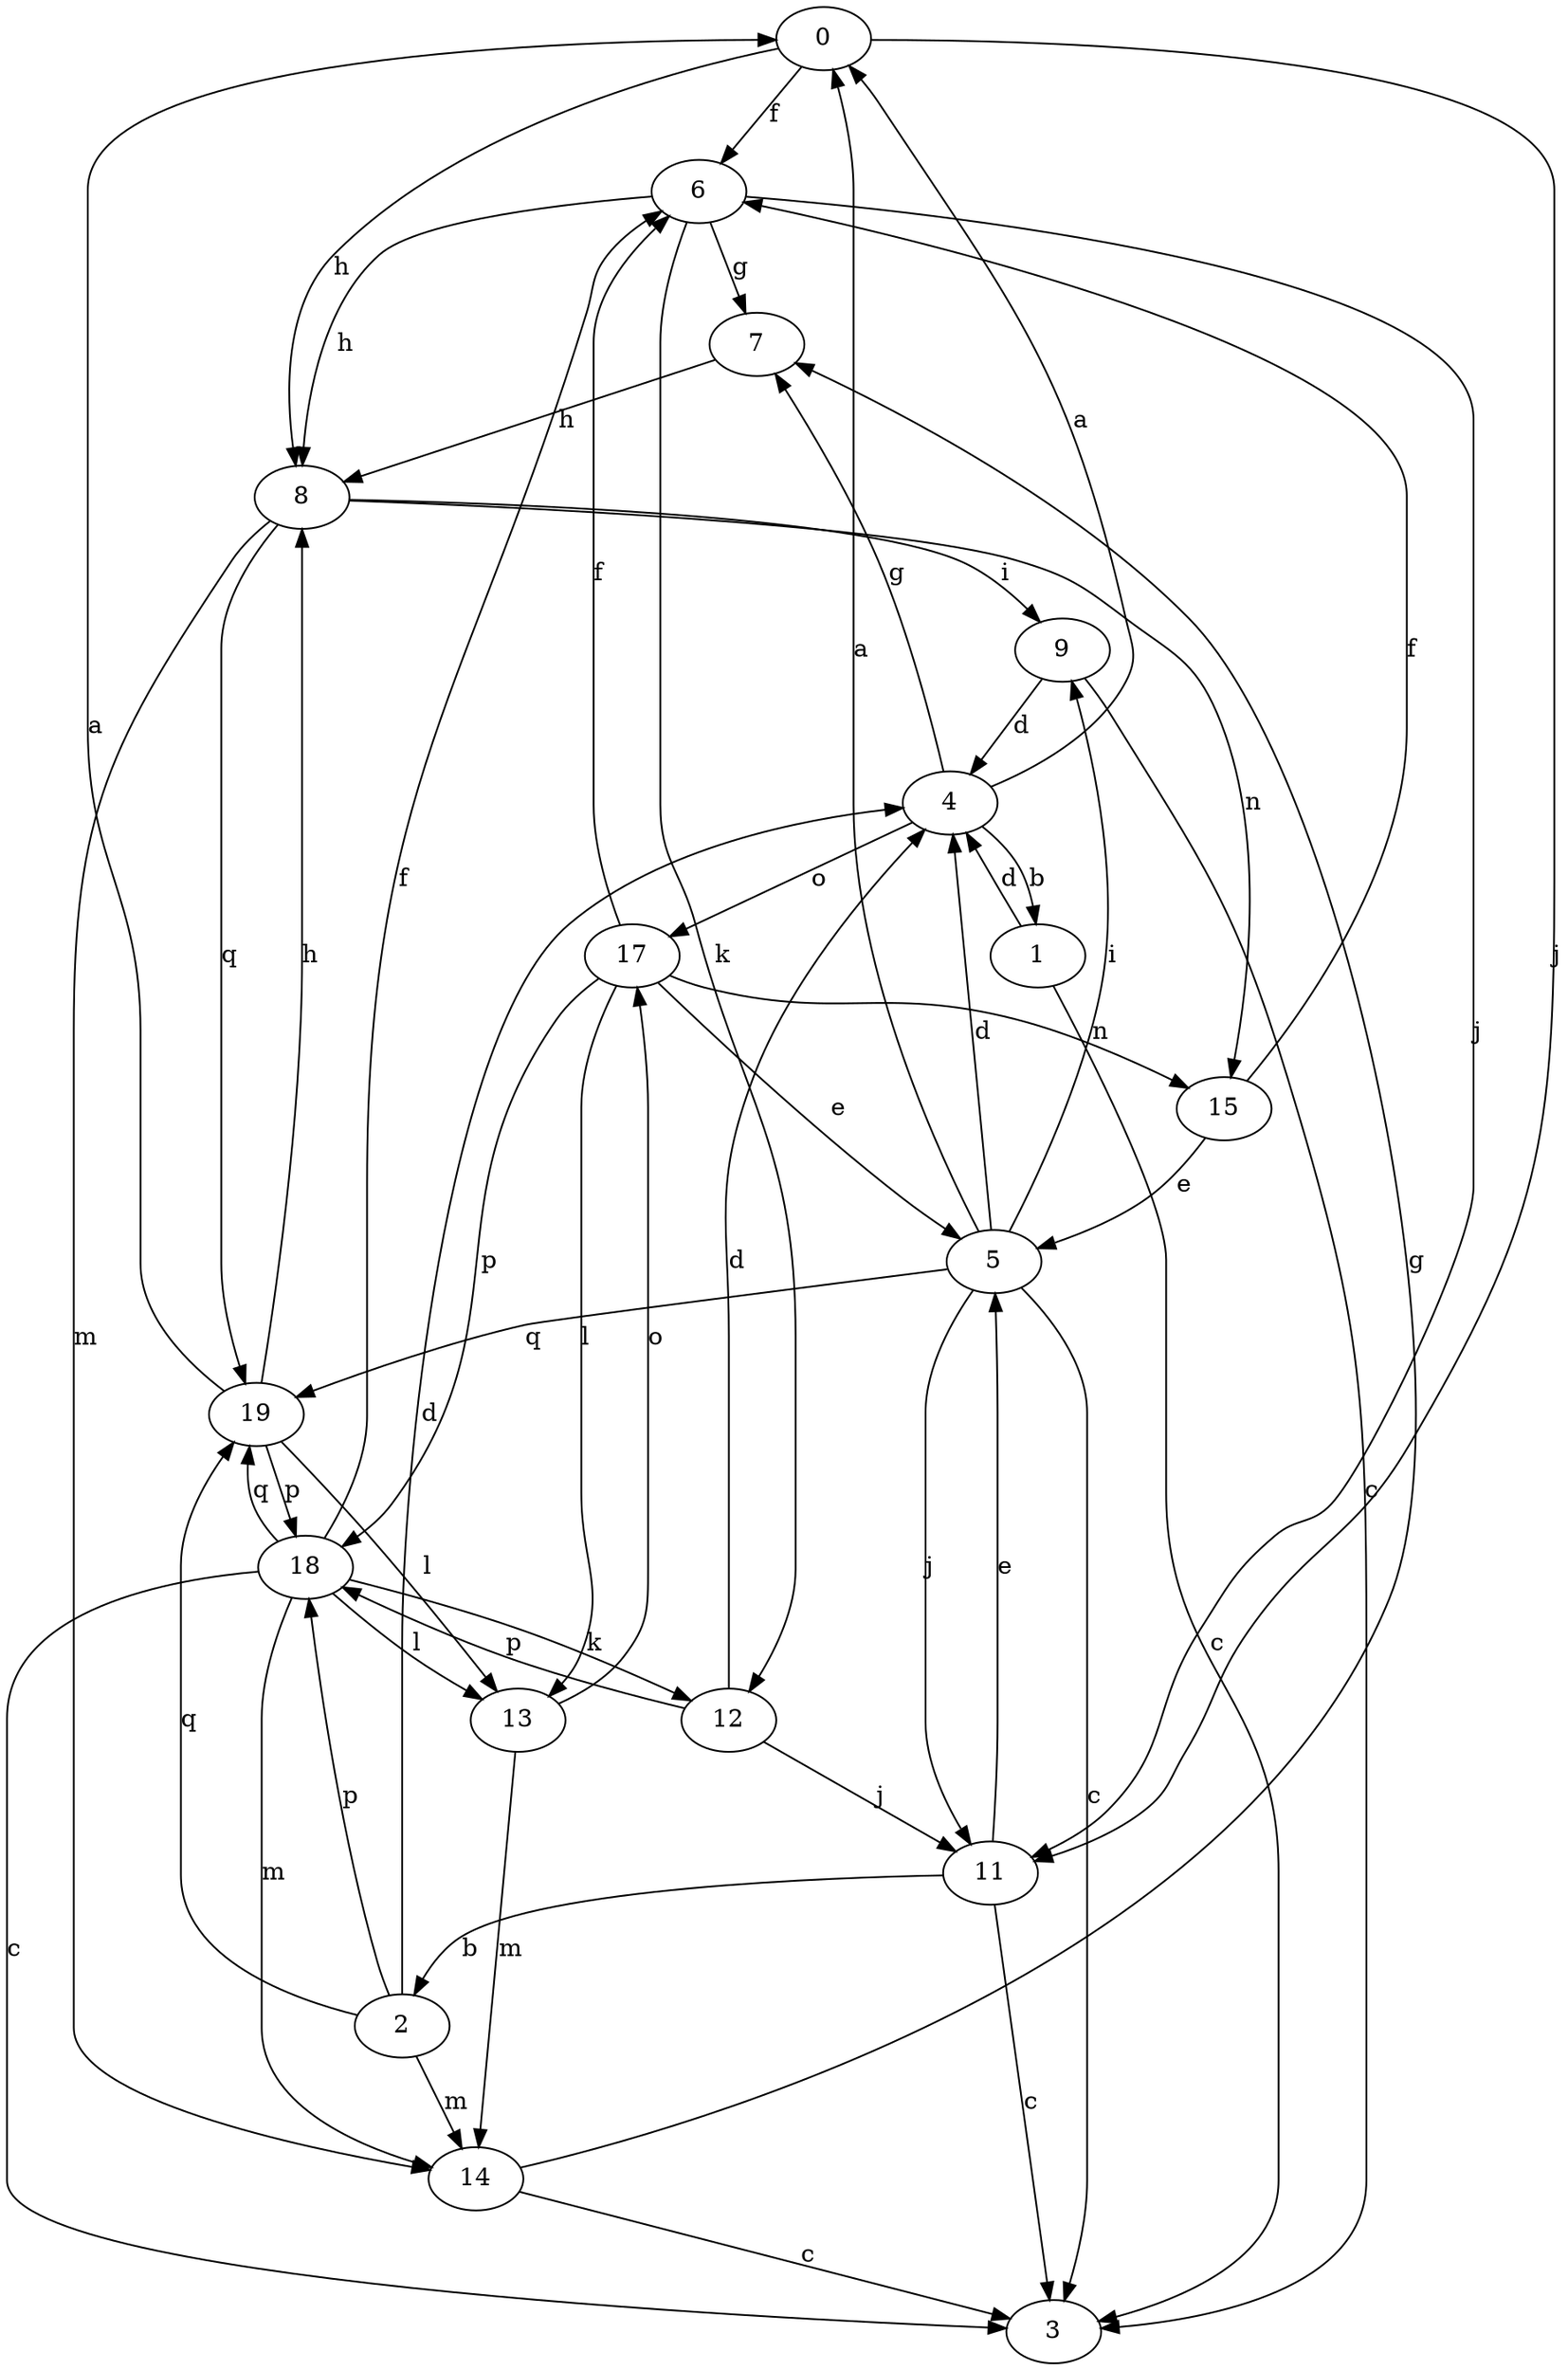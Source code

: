 strict digraph  {
0;
1;
2;
3;
4;
5;
6;
7;
8;
9;
11;
12;
13;
14;
15;
17;
18;
19;
0 -> 6  [label=f];
0 -> 8  [label=h];
0 -> 11  [label=j];
1 -> 3  [label=c];
1 -> 4  [label=d];
2 -> 4  [label=d];
2 -> 14  [label=m];
2 -> 18  [label=p];
2 -> 19  [label=q];
4 -> 0  [label=a];
4 -> 1  [label=b];
4 -> 7  [label=g];
4 -> 17  [label=o];
5 -> 0  [label=a];
5 -> 3  [label=c];
5 -> 4  [label=d];
5 -> 9  [label=i];
5 -> 11  [label=j];
5 -> 19  [label=q];
6 -> 7  [label=g];
6 -> 8  [label=h];
6 -> 11  [label=j];
6 -> 12  [label=k];
7 -> 8  [label=h];
8 -> 9  [label=i];
8 -> 14  [label=m];
8 -> 15  [label=n];
8 -> 19  [label=q];
9 -> 3  [label=c];
9 -> 4  [label=d];
11 -> 2  [label=b];
11 -> 3  [label=c];
11 -> 5  [label=e];
12 -> 4  [label=d];
12 -> 11  [label=j];
12 -> 18  [label=p];
13 -> 14  [label=m];
13 -> 17  [label=o];
14 -> 3  [label=c];
14 -> 7  [label=g];
15 -> 5  [label=e];
15 -> 6  [label=f];
17 -> 5  [label=e];
17 -> 6  [label=f];
17 -> 13  [label=l];
17 -> 15  [label=n];
17 -> 18  [label=p];
18 -> 3  [label=c];
18 -> 6  [label=f];
18 -> 12  [label=k];
18 -> 13  [label=l];
18 -> 14  [label=m];
18 -> 19  [label=q];
19 -> 0  [label=a];
19 -> 8  [label=h];
19 -> 13  [label=l];
19 -> 18  [label=p];
}
